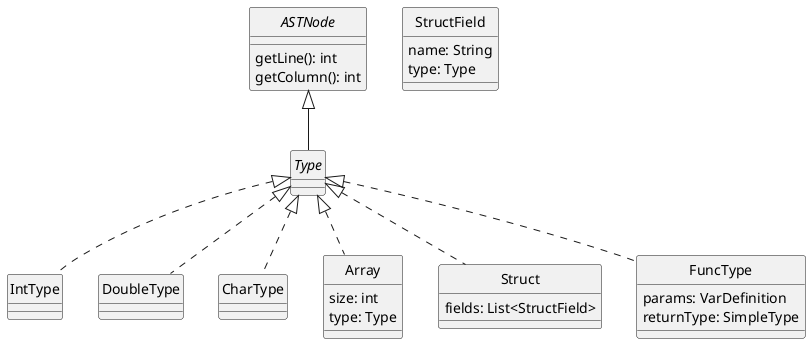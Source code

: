 @startuml Types
skinparam style strictuml
skinparam monochrome true

interface ASTNode {
    getLine(): int
    getColumn(): int
}

interface Type

ASTNode <|-- Type

class IntType
class DoubleType
class CharType
class Array
class Struct

class Array {
    size: int
    type: Type
}

class StructField {
    name: String
    type: Type
}

class Struct {
    fields: List<StructField>
}

class FuncType {
    params: VarDefinition
    returnType: SimpleType
}

Type <|.. FuncType
Type <|.. IntType
Type <|.. DoubleType
Type <|.. CharType
Type <|.. Array
Type <|.. Struct

@enduml
